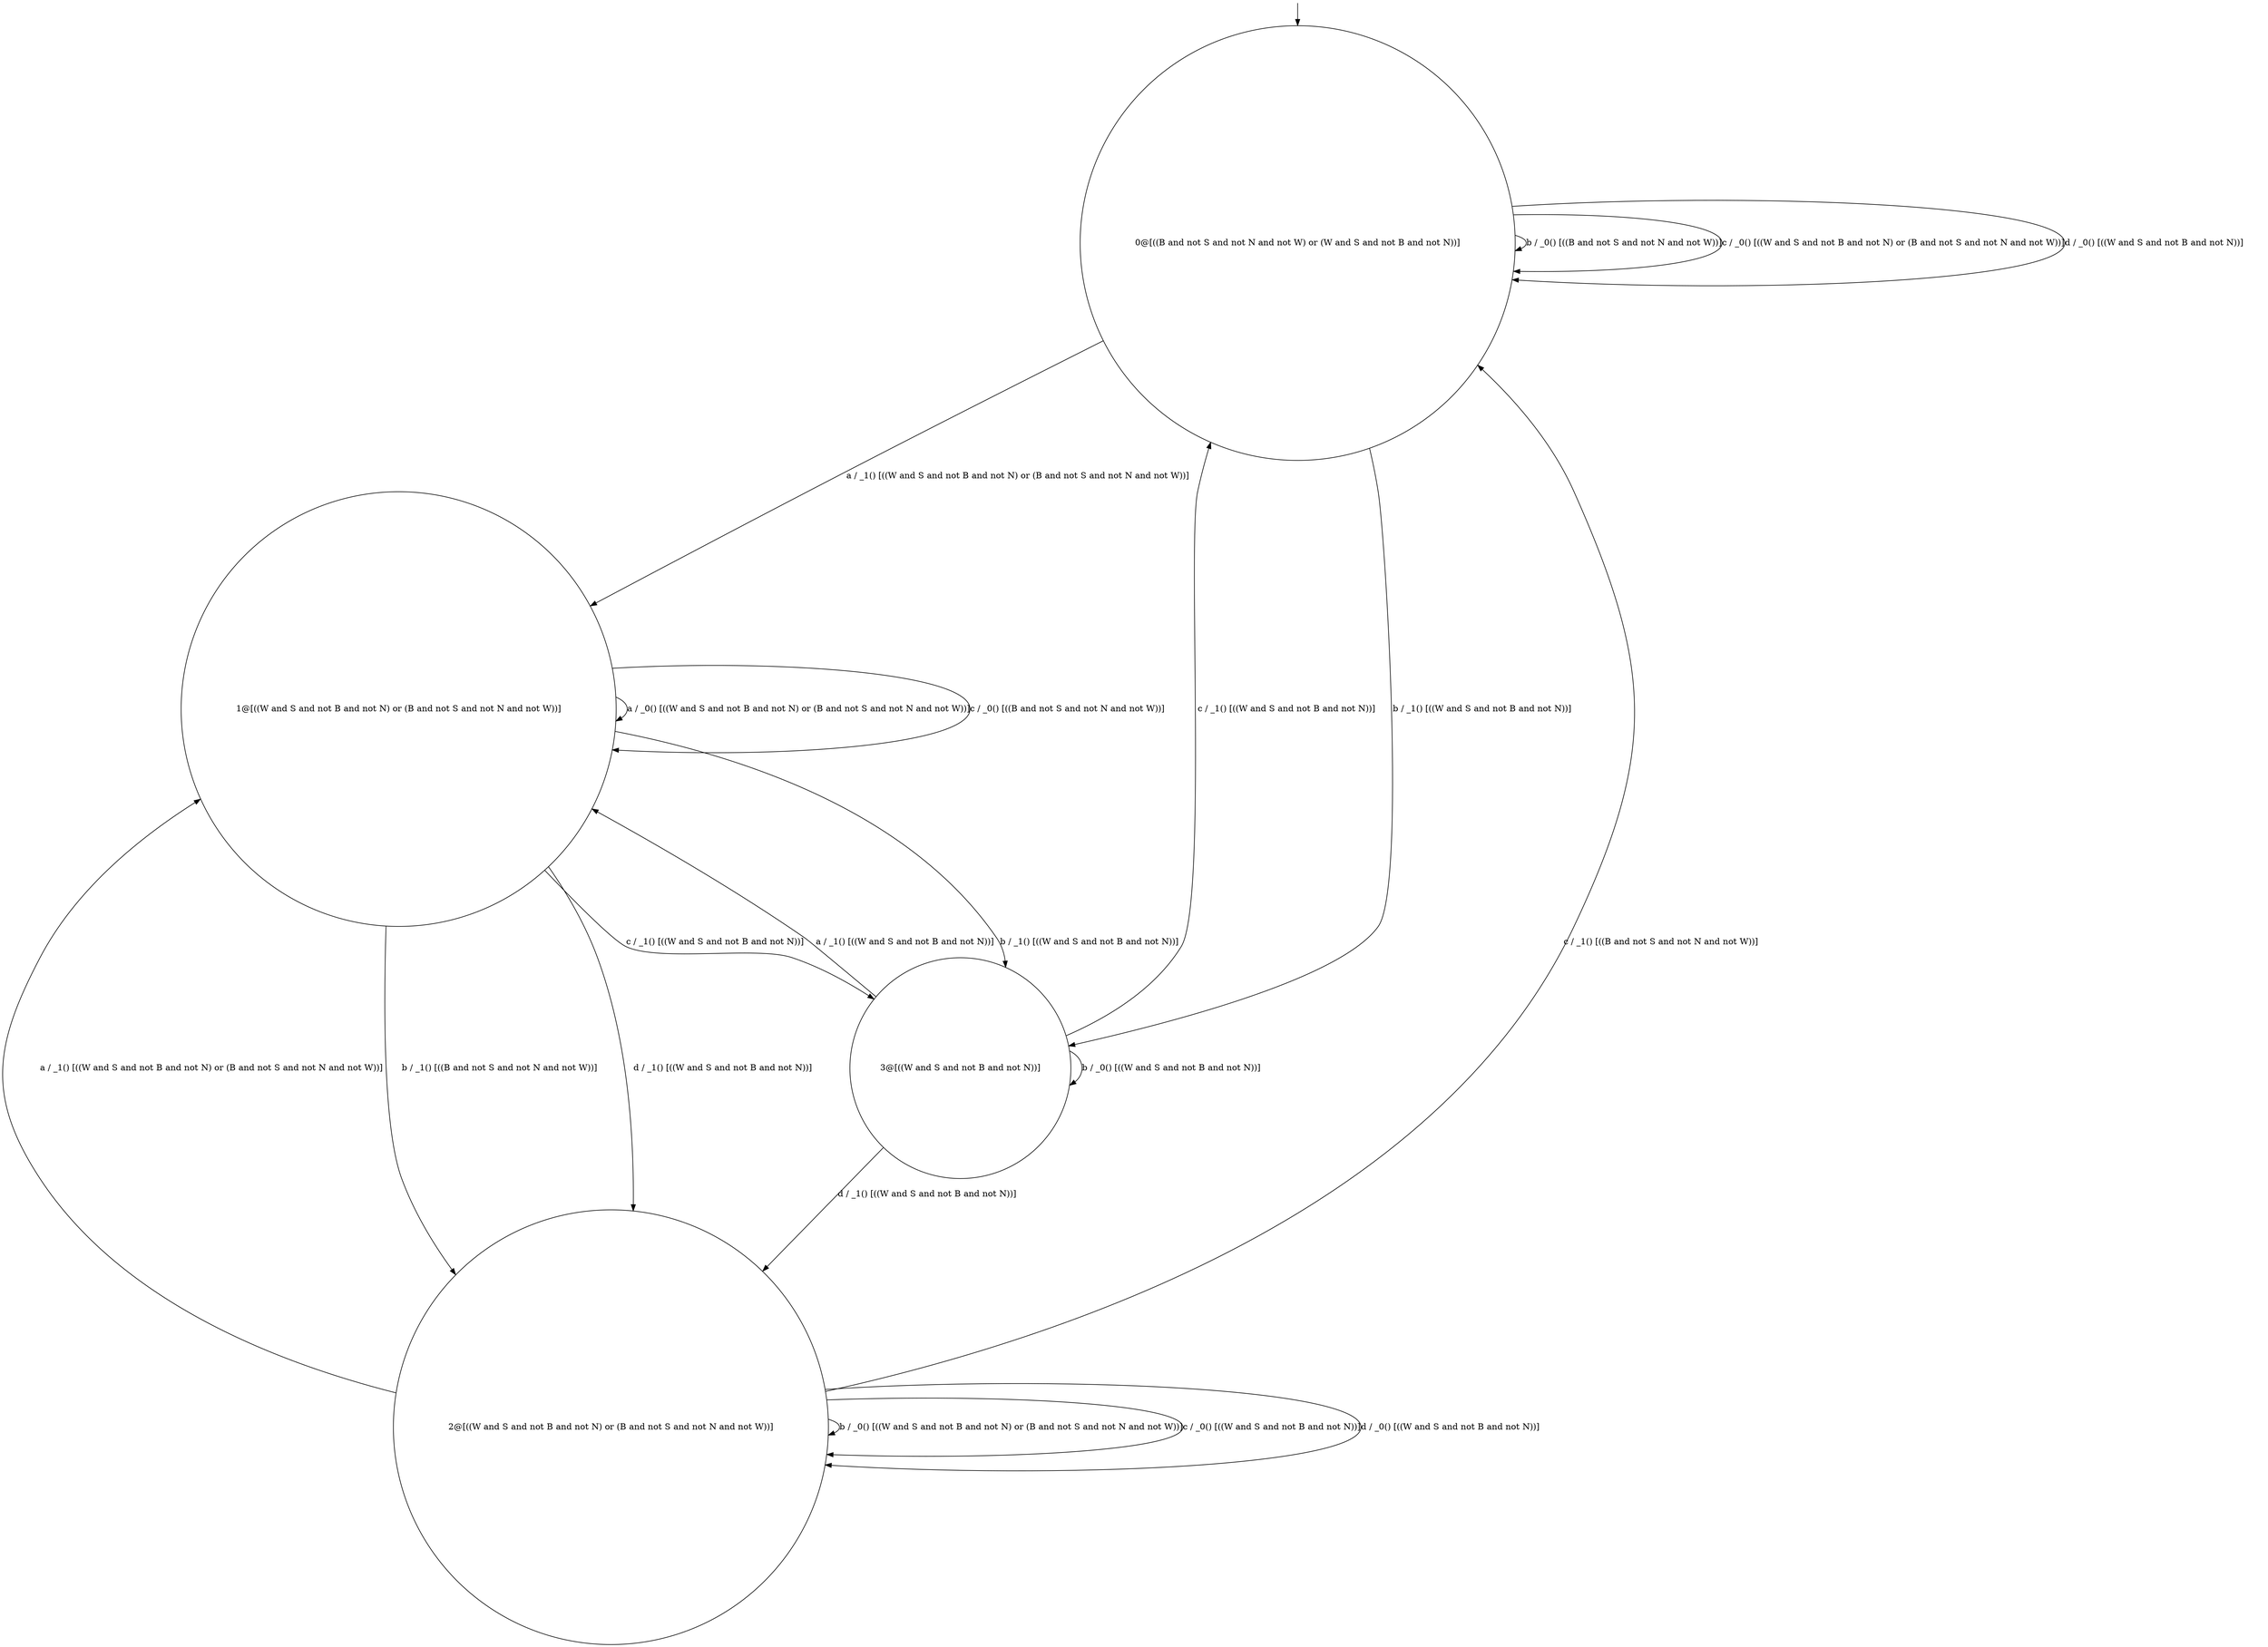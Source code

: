 digraph g {
	edge [lblstyle="above, sloped"];
	s0 [shape="circle" label="0@[((B and not S and not N and not W) or (W and S and not B and not N))]"];
	s1 [shape="circle" label="1@[((W and S and not B and not N) or (B and not S and not N and not W))]"];
	s2 [shape="circle" label="2@[((W and S and not B and not N) or (B and not S and not N and not W))]"];
	s3 [shape="circle" label="3@[((W and S and not B and not N))]"];
	s0 -> s1 [label="a / _1() [((W and S and not B and not N) or (B and not S and not N and not W))]"];
	s0 -> s0 [label="b / _0() [((B and not S and not N and not W))]"];
	s0 -> s3 [label="b / _1() [((W and S and not B and not N))]"];
	s0 -> s0 [label="c / _0() [((W and S and not B and not N) or (B and not S and not N and not W))]"];
	s0 -> s0 [label="d / _0() [((W and S and not B and not N))]"];
	s1 -> s1 [label="a / _0() [((W and S and not B and not N) or (B and not S and not N and not W))]"];
	s1 -> s3 [label="b / _1() [((W and S and not B and not N))]"];
	s1 -> s2 [label="b / _1() [((B and not S and not N and not W))]"];
	s1 -> s1 [label="c / _0() [((B and not S and not N and not W))]"];
	s1 -> s3 [label="c / _1() [((W and S and not B and not N))]"];
	s1 -> s2 [label="d / _1() [((W and S and not B and not N))]"];
	s2 -> s1 [label="a / _1() [((W and S and not B and not N) or (B and not S and not N and not W))]"];
	s2 -> s2 [label="b / _0() [((W and S and not B and not N) or (B and not S and not N and not W))]"];
	s2 -> s0 [label="c / _1() [((B and not S and not N and not W))]"];
	s2 -> s2 [label="c / _0() [((W and S and not B and not N))]"];
	s2 -> s2 [label="d / _0() [((W and S and not B and not N))]"];
	s3 -> s1 [label="a / _1() [((W and S and not B and not N))]"];
	s3 -> s3 [label="b / _0() [((W and S and not B and not N))]"];
	s3 -> s0 [label="c / _1() [((W and S and not B and not N))]"];
	s3 -> s2 [label="d / _1() [((W and S and not B and not N))]"];
	__start0 [label="" shape="none" width="0" height="0"];
	__start0 -> s0;
}